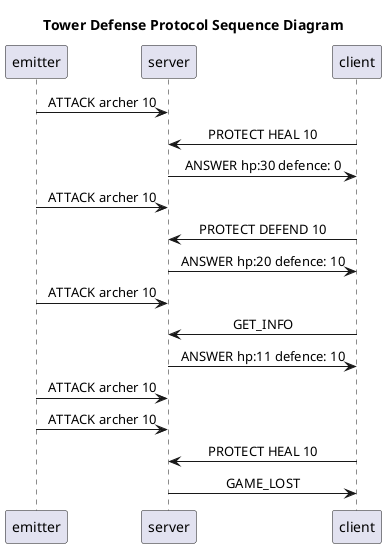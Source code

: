 @startuml
'https://plantuml.com/sequence-diagram
skinparam sequenceMessageAlign center

Title Tower Defense Protocol Sequence Diagram

emitter -> server: ATTACK archer 10

client -> server: PROTECT HEAL 10
server -> client: ANSWER hp:30 defence: 0

emitter -> server: ATTACK archer 10

client -> server: PROTECT DEFEND 10
server -> client: ANSWER hp:20 defence: 10

emitter -> server: ATTACK archer 10

client -> server: GET_INFO
server -> client: ANSWER hp:11 defence: 10

emitter -> server: ATTACK archer 10
emitter -> server: ATTACK archer 10

client -> server : PROTECT HEAL 10
server -> client: GAME_LOST

@enduml


@startuml
'https://plantuml.com/sequence-diagram
skinparam sequenceMessageAlign center

Title Not a command Sequence Diagram

client -> server : NOTACOMMAND
server -> client : ERROR not an accepted command

@enduml


@startuml
'https://plantuml.com/sequence-diagram
skinparam sequenceMessageAlign center

Title multiple clients

emitter -> server: ATTACK archer 10

client1 -> server : PROTECT HEAL 5
server -> client1: ANSWER hp:25 defence: 0

||30||
emitter -> server: ATTACK archer 10

client2 -> server: PROTECT HEAL 5
server -> client2: ANSWER hp:20 defence: 0

emitter -> server: ATTACK archer 10

client2 -> server: PROTECT HEAL 5
server -> client2: ANSWER hp:15 defence: 0

emitter -> server: ATTACK archer 10

client2 -> server: GET_INFO
server -> client2: ANSWER hp:5 defence: 0

emitter -> server: ATTACK archer 10

client1 -> server: GET_INFO
server -> client1: GAME_LOST

client2 -> server: GET_INFO
server -> client2: GAME_LOST

@enduml